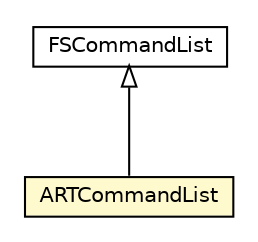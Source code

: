 #!/usr/local/bin/dot
#
# Class diagram 
# Generated by UMLGraph version 5.2 (http://www.umlgraph.org/)
#

digraph G {
	edge [fontname="Helvetica",fontsize=10,labelfontname="Helvetica",labelfontsize=10];
	node [fontname="Helvetica",fontsize=10,shape=plaintext];
	nodesep=0.25;
	ranksep=0.5;
	// it.unica.foresee.commandlists.FSCommandList
	c1632 [label=<<table title="it.unica.foresee.commandlists.FSCommandList" border="0" cellborder="1" cellspacing="0" cellpadding="2" port="p" href="./FSCommandList.html">
		<tr><td><table border="0" cellspacing="0" cellpadding="1">
<tr><td align="center" balign="center"> FSCommandList </td></tr>
		</table></td></tr>
		</table>>, fontname="Helvetica", fontcolor="black", fontsize=10.0];
	// it.unica.foresee.commandlists.ARTCommandList
	c1633 [label=<<table title="it.unica.foresee.commandlists.ARTCommandList" border="0" cellborder="1" cellspacing="0" cellpadding="2" port="p" bgcolor="lemonChiffon" href="./ARTCommandList.html">
		<tr><td><table border="0" cellspacing="0" cellpadding="1">
<tr><td align="center" balign="center"> ARTCommandList </td></tr>
		</table></td></tr>
		</table>>, fontname="Helvetica", fontcolor="black", fontsize=10.0];
	//it.unica.foresee.commandlists.ARTCommandList extends it.unica.foresee.commandlists.FSCommandList
	c1632:p -> c1633:p [dir=back,arrowtail=empty];
}

